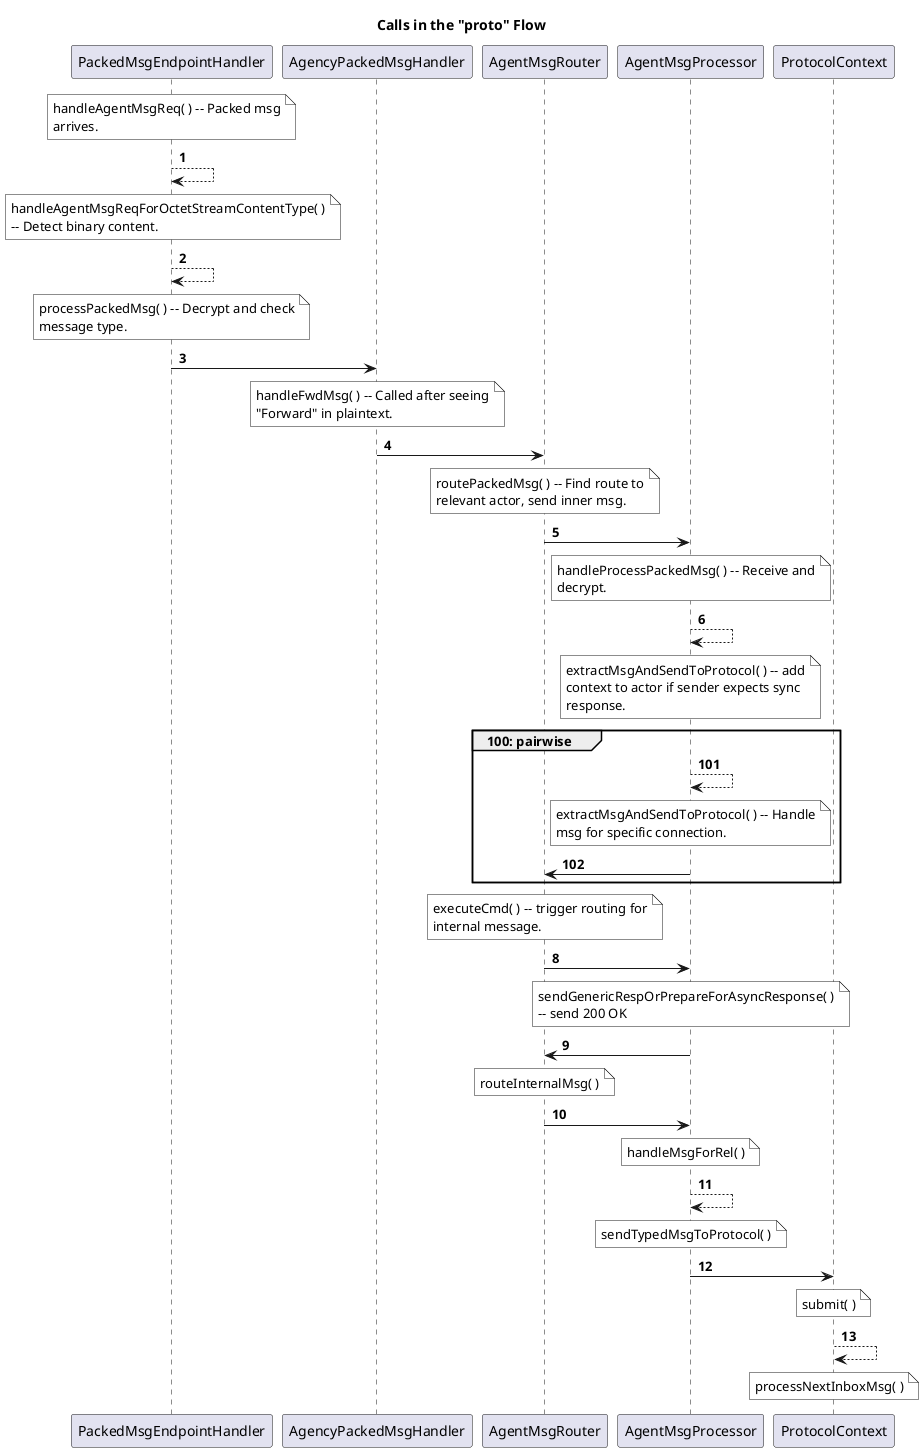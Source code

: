 @startuml

title Calls in the "proto" Flow

autonumber 1
note over PackedMsgEndpointHandler #ffffff: handleAgentMsgReq( ) -- Packed msg\narrives.
PackedMsgEndpointHandler --> PackedMsgEndpointHandler
note over PackedMsgEndpointHandler #ffffff: handleAgentMsgReqForOctetStreamContentType( )\n-- Detect binary content.
PackedMsgEndpointHandler --> PackedMsgEndpointHandler
note over PackedMsgEndpointHandler #ffffff: processPackedMsg( ) -- Decrypt and check\nmessage type.
PackedMsgEndpointHandler -> AgencyPackedMsgHandler
note over AgencyPackedMsgHandler #ffffff: handleFwdMsg( ) -- Called after seeing\n"Forward" in plaintext.
AgencyPackedMsgHandler -> AgentMsgRouter
note over AgentMsgRouter #ffffff: routePackedMsg( ) -- Find route to\nrelevant actor, send inner msg.
AgentMsgRouter -> AgentMsgProcessor
note over AgentMsgProcessor #ffffff: handleProcessPackedMsg( ) -- Receive and\ndecrypt.
AgentMsgProcessor --> AgentMsgProcessor
note over AgentMsgProcessor #ffffff: extractMsgAndSendToProtocol( ) -- add\ncontext to actor if sender expects sync\nresponse.

group 100: pairwise
autonumber 101
AgentMsgProcessor --> AgentMsgProcessor
note over AgentMsgProcessor #ffffff: extractMsgAndSendToProtocol( ) -- Handle\nmsg for specific connection.
AgentMsgProcessor -> AgentMsgRouter
end

autonumber 8
note over AgentMsgRouter #ffffff: executeCmd( ) -- trigger routing for\ninternal message.
AgentMsgRouter -> AgentMsgProcessor
note over AgentMsgProcessor #ffffff: sendGenericRespOrPrepareForAsyncResponse( )\n-- send 200 OK
AgentMsgProcessor -> AgentMsgRouter
note over AgentMsgRouter #ffffff: routeInternalMsg( )
AgentMsgRouter -> AgentMsgProcessor
note over AgentMsgProcessor #ffffff: handleMsgForRel( )
AgentMsgProcessor --> AgentMsgProcessor
note over AgentMsgProcessor #ffffff: sendTypedMsgToProtocol( )
AgentMsgProcessor -> ProtocolContext
note over ProtocolContext #ffffff: submit( )
ProtocolContext --> ProtocolContext
note over ProtocolContext #ffffff: processNextInboxMsg( )

@enduml
